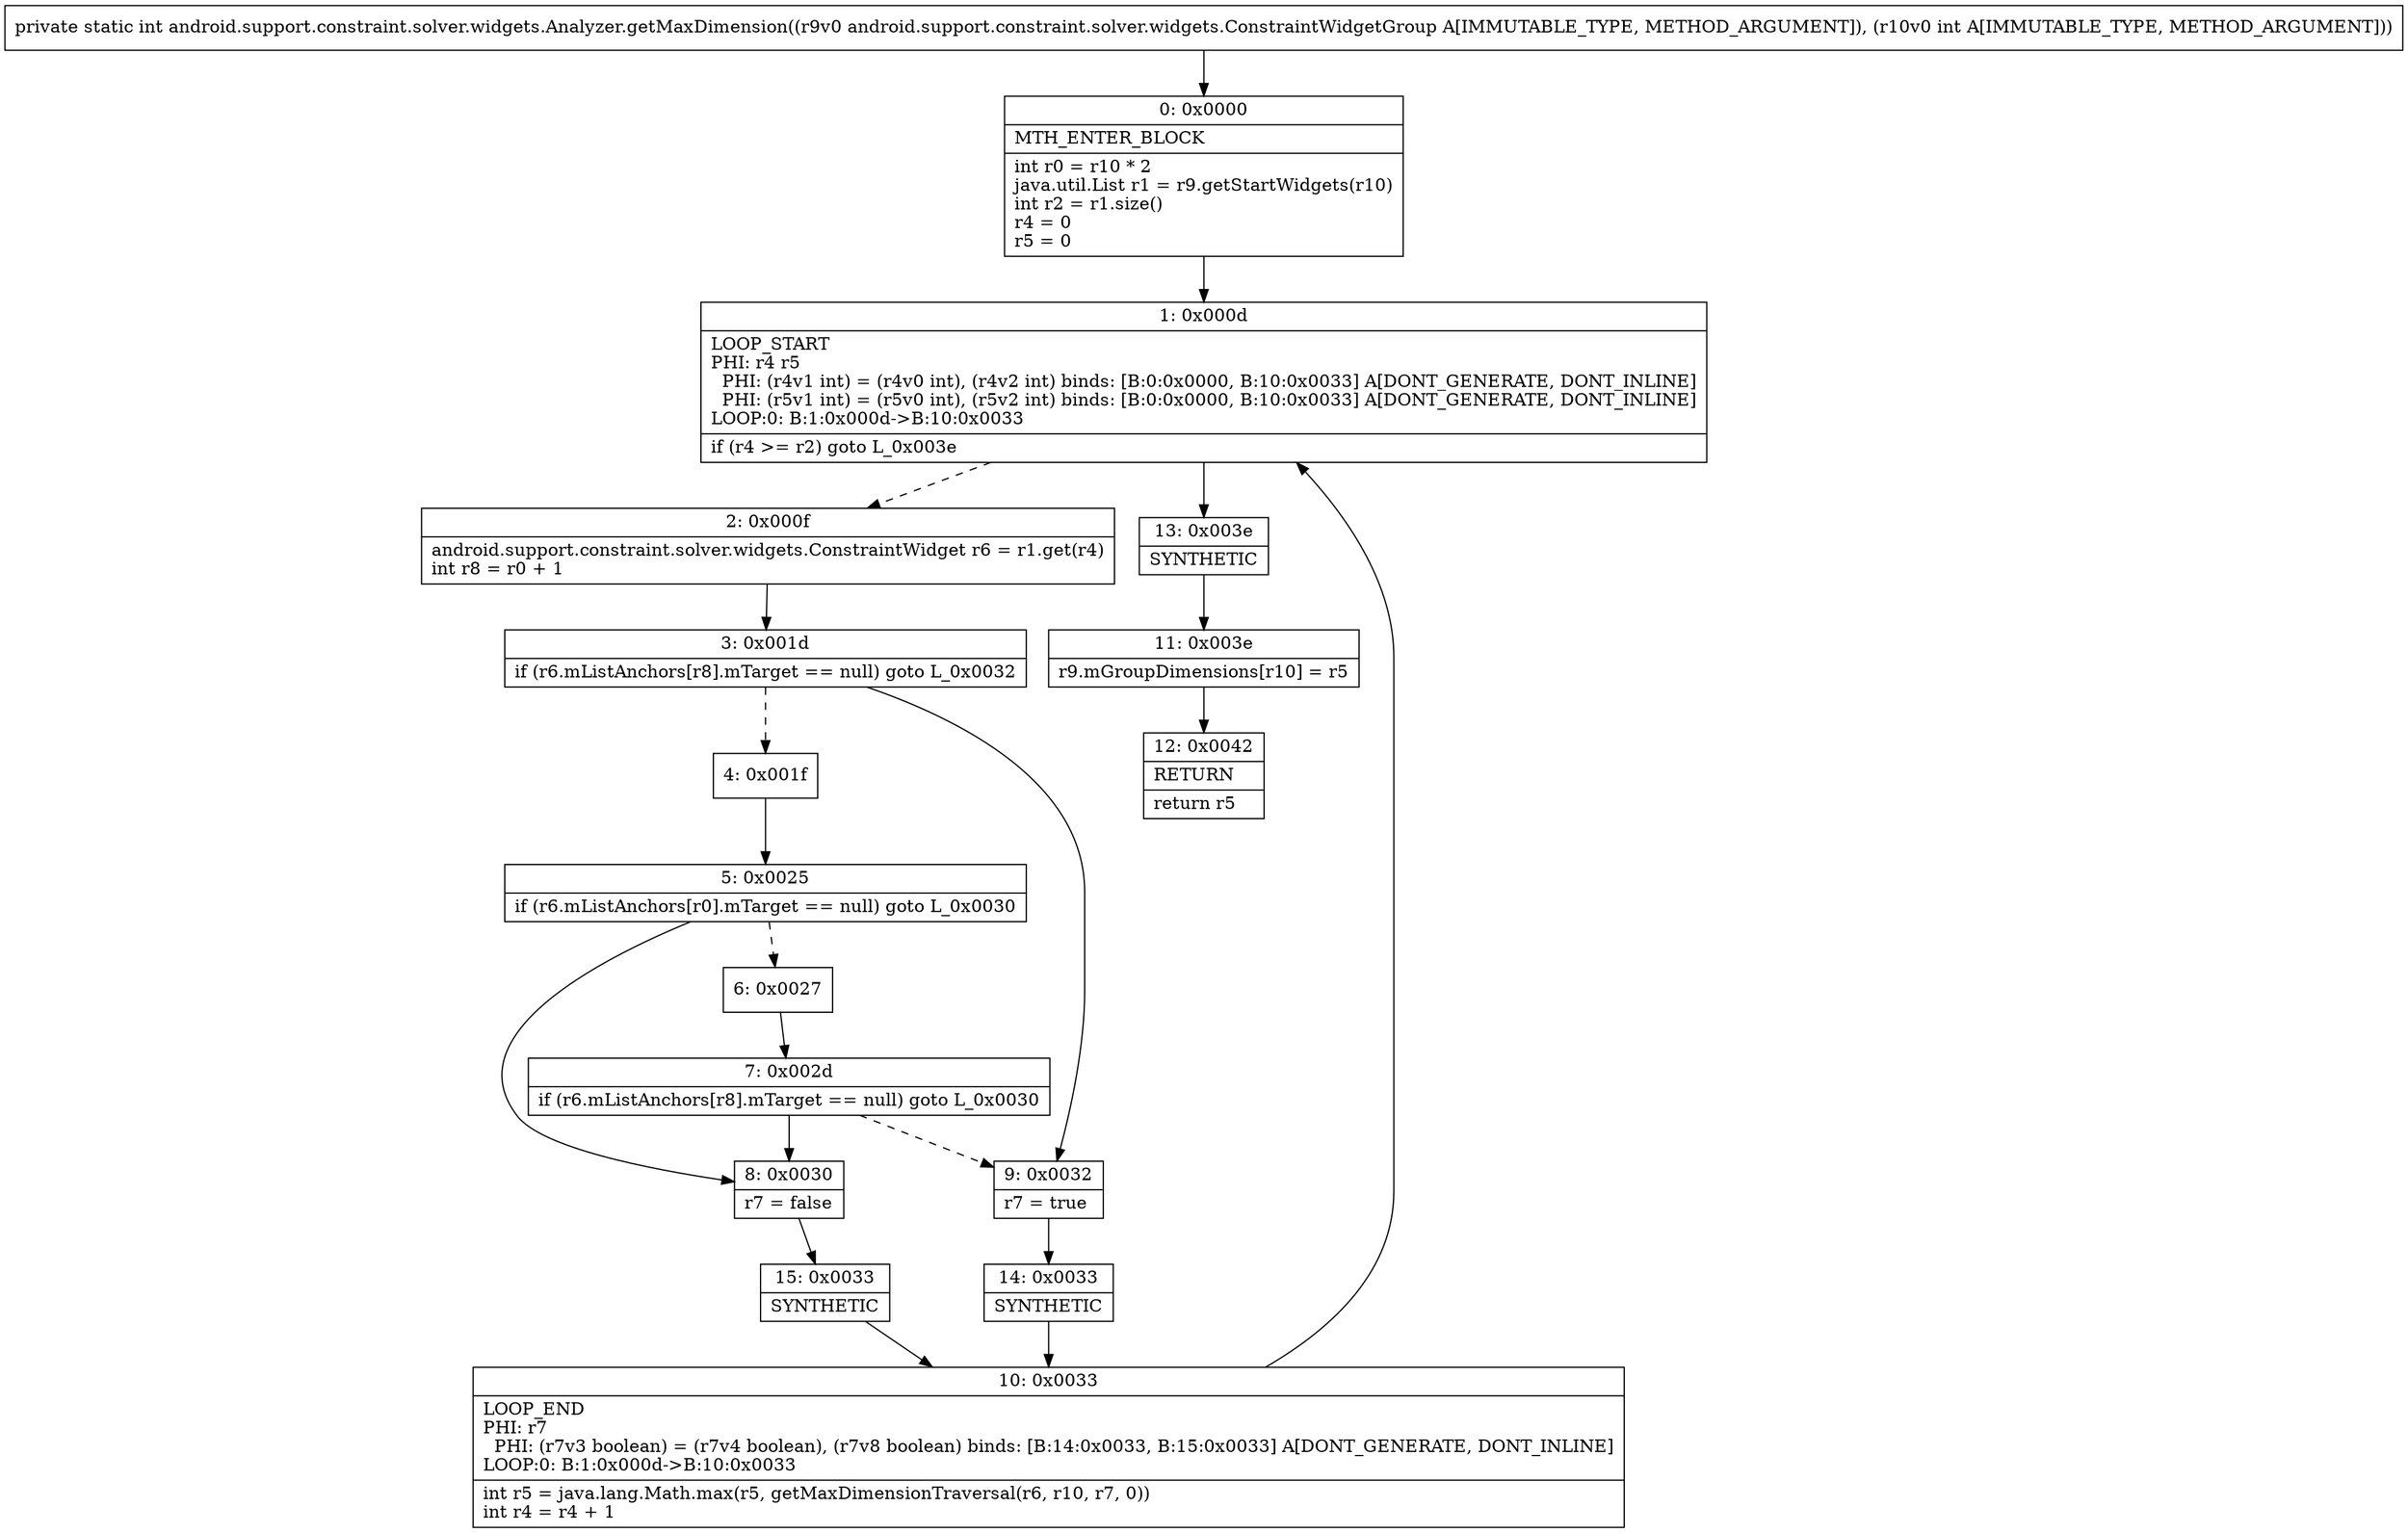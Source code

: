 digraph "CFG forandroid.support.constraint.solver.widgets.Analyzer.getMaxDimension(Landroid\/support\/constraint\/solver\/widgets\/ConstraintWidgetGroup;I)I" {
Node_0 [shape=record,label="{0\:\ 0x0000|MTH_ENTER_BLOCK\l|int r0 = r10 * 2\ljava.util.List r1 = r9.getStartWidgets(r10)\lint r2 = r1.size()\lr4 = 0\lr5 = 0\l}"];
Node_1 [shape=record,label="{1\:\ 0x000d|LOOP_START\lPHI: r4 r5 \l  PHI: (r4v1 int) = (r4v0 int), (r4v2 int) binds: [B:0:0x0000, B:10:0x0033] A[DONT_GENERATE, DONT_INLINE]\l  PHI: (r5v1 int) = (r5v0 int), (r5v2 int) binds: [B:0:0x0000, B:10:0x0033] A[DONT_GENERATE, DONT_INLINE]\lLOOP:0: B:1:0x000d\-\>B:10:0x0033\l|if (r4 \>= r2) goto L_0x003e\l}"];
Node_2 [shape=record,label="{2\:\ 0x000f|android.support.constraint.solver.widgets.ConstraintWidget r6 = r1.get(r4)\lint r8 = r0 + 1\l}"];
Node_3 [shape=record,label="{3\:\ 0x001d|if (r6.mListAnchors[r8].mTarget == null) goto L_0x0032\l}"];
Node_4 [shape=record,label="{4\:\ 0x001f}"];
Node_5 [shape=record,label="{5\:\ 0x0025|if (r6.mListAnchors[r0].mTarget == null) goto L_0x0030\l}"];
Node_6 [shape=record,label="{6\:\ 0x0027}"];
Node_7 [shape=record,label="{7\:\ 0x002d|if (r6.mListAnchors[r8].mTarget == null) goto L_0x0030\l}"];
Node_8 [shape=record,label="{8\:\ 0x0030|r7 = false\l}"];
Node_9 [shape=record,label="{9\:\ 0x0032|r7 = true\l}"];
Node_10 [shape=record,label="{10\:\ 0x0033|LOOP_END\lPHI: r7 \l  PHI: (r7v3 boolean) = (r7v4 boolean), (r7v8 boolean) binds: [B:14:0x0033, B:15:0x0033] A[DONT_GENERATE, DONT_INLINE]\lLOOP:0: B:1:0x000d\-\>B:10:0x0033\l|int r5 = java.lang.Math.max(r5, getMaxDimensionTraversal(r6, r10, r7, 0))\lint r4 = r4 + 1\l}"];
Node_11 [shape=record,label="{11\:\ 0x003e|r9.mGroupDimensions[r10] = r5\l}"];
Node_12 [shape=record,label="{12\:\ 0x0042|RETURN\l|return r5\l}"];
Node_13 [shape=record,label="{13\:\ 0x003e|SYNTHETIC\l}"];
Node_14 [shape=record,label="{14\:\ 0x0033|SYNTHETIC\l}"];
Node_15 [shape=record,label="{15\:\ 0x0033|SYNTHETIC\l}"];
MethodNode[shape=record,label="{private static int android.support.constraint.solver.widgets.Analyzer.getMaxDimension((r9v0 android.support.constraint.solver.widgets.ConstraintWidgetGroup A[IMMUTABLE_TYPE, METHOD_ARGUMENT]), (r10v0 int A[IMMUTABLE_TYPE, METHOD_ARGUMENT])) }"];
MethodNode -> Node_0;
Node_0 -> Node_1;
Node_1 -> Node_2[style=dashed];
Node_1 -> Node_13;
Node_2 -> Node_3;
Node_3 -> Node_4[style=dashed];
Node_3 -> Node_9;
Node_4 -> Node_5;
Node_5 -> Node_6[style=dashed];
Node_5 -> Node_8;
Node_6 -> Node_7;
Node_7 -> Node_8;
Node_7 -> Node_9[style=dashed];
Node_8 -> Node_15;
Node_9 -> Node_14;
Node_10 -> Node_1;
Node_11 -> Node_12;
Node_13 -> Node_11;
Node_14 -> Node_10;
Node_15 -> Node_10;
}

